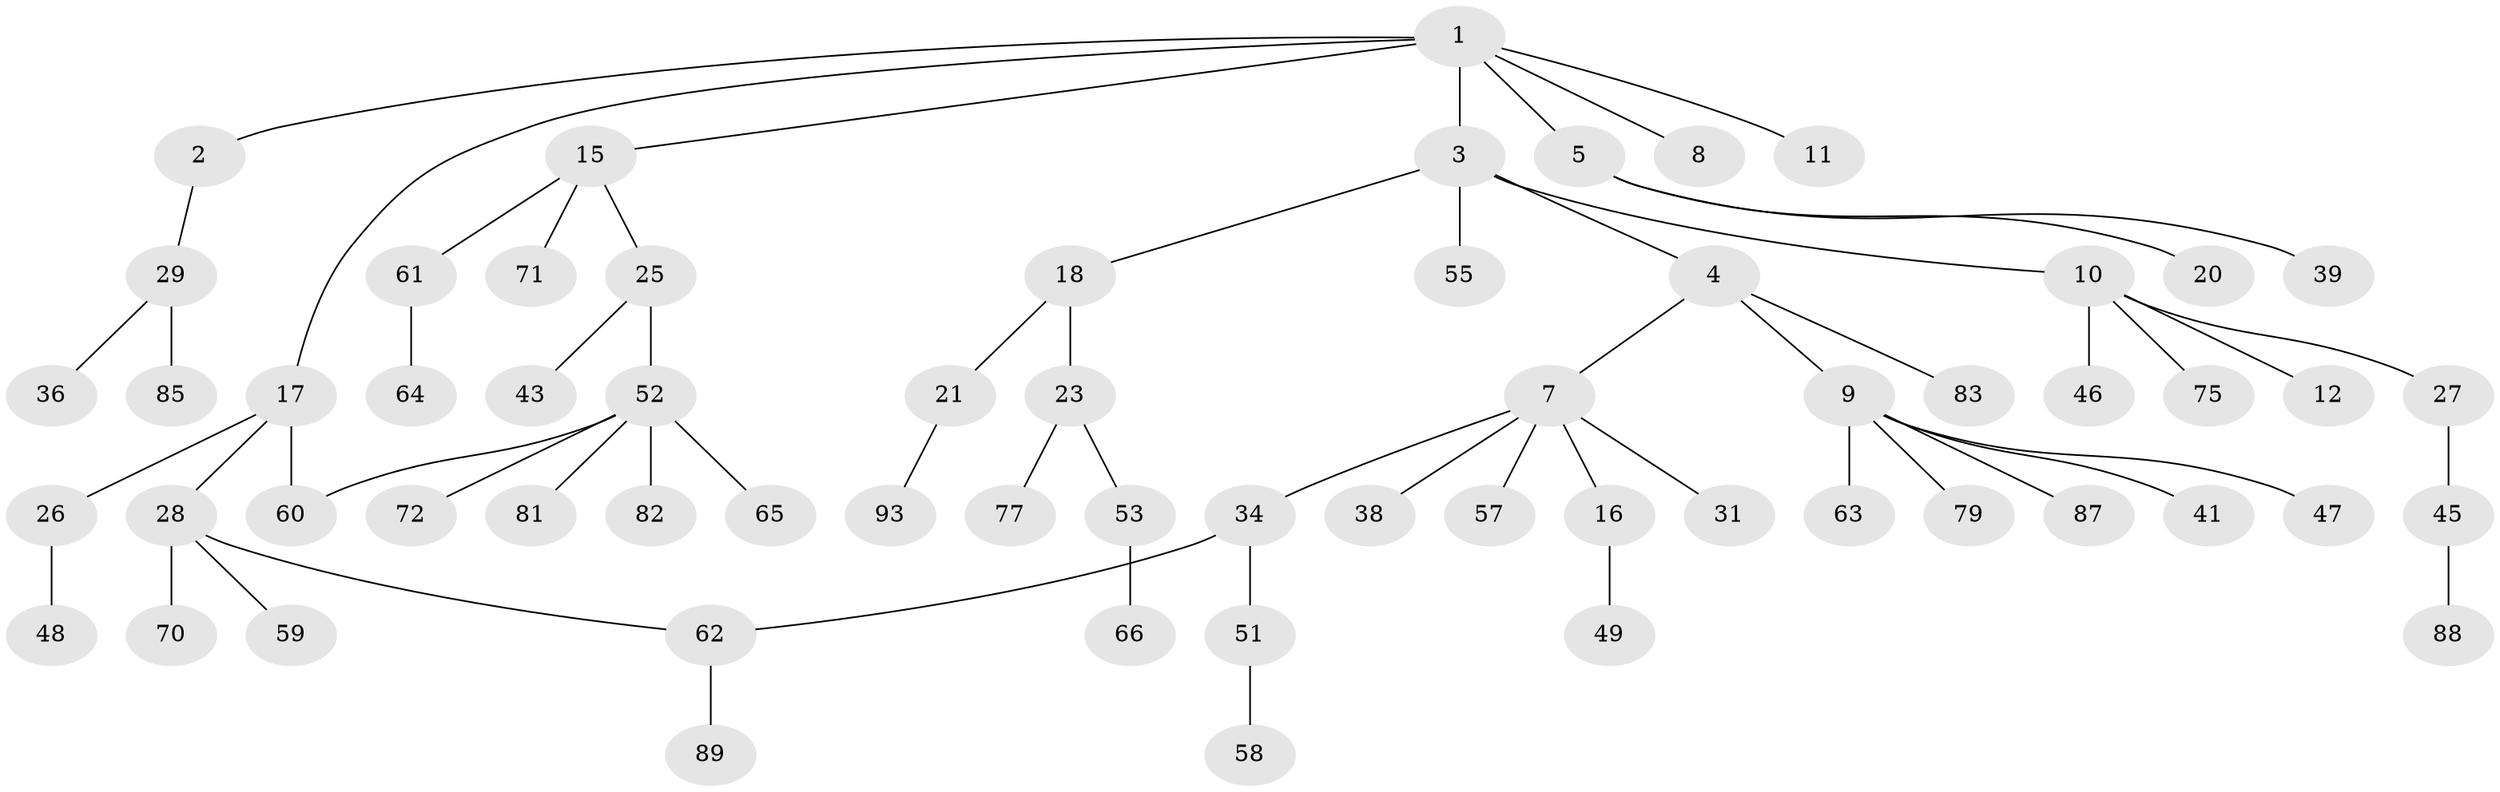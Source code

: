 // Generated by graph-tools (version 1.1) at 2025/51/02/27/25 19:51:39]
// undirected, 63 vertices, 64 edges
graph export_dot {
graph [start="1"]
  node [color=gray90,style=filled];
  1 [super="+6"];
  2 [super="+22"];
  3 [super="+24"];
  4;
  5 [super="+14"];
  7 [super="+13"];
  8 [super="+19"];
  9 [super="+35"];
  10 [super="+67"];
  11;
  12 [super="+73"];
  15 [super="+56"];
  16 [super="+33"];
  17 [super="+68"];
  18 [super="+44"];
  20 [super="+37"];
  21 [super="+84"];
  23;
  25 [super="+76"];
  26 [super="+32"];
  27;
  28 [super="+30"];
  29 [super="+40"];
  31;
  34 [super="+91"];
  36;
  38 [super="+42"];
  39;
  41;
  43;
  45 [super="+78"];
  46;
  47 [super="+50"];
  48;
  49;
  51 [super="+94"];
  52 [super="+54"];
  53;
  55;
  57;
  58;
  59 [super="+69"];
  60;
  61;
  62 [super="+90"];
  63;
  64 [super="+80"];
  65 [super="+74"];
  66;
  70;
  71 [super="+86"];
  72 [super="+92"];
  75;
  77;
  79;
  81;
  82;
  83;
  85;
  87;
  88;
  89;
  93;
  1 -- 2;
  1 -- 3;
  1 -- 5;
  1 -- 15;
  1 -- 17;
  1 -- 8;
  1 -- 11;
  2 -- 29;
  3 -- 4;
  3 -- 10;
  3 -- 18;
  3 -- 55;
  4 -- 7;
  4 -- 9;
  4 -- 83;
  5 -- 20;
  5 -- 39;
  7 -- 31;
  7 -- 57;
  7 -- 16;
  7 -- 34;
  7 -- 38;
  9 -- 41;
  9 -- 79;
  9 -- 87;
  9 -- 47;
  9 -- 63;
  10 -- 12;
  10 -- 27;
  10 -- 46;
  10 -- 75;
  15 -- 25;
  15 -- 61;
  15 -- 71;
  16 -- 49;
  17 -- 26;
  17 -- 28;
  17 -- 60;
  18 -- 21;
  18 -- 23;
  21 -- 93;
  23 -- 53;
  23 -- 77;
  25 -- 43;
  25 -- 52;
  26 -- 48;
  27 -- 45;
  28 -- 59;
  28 -- 70;
  28 -- 62;
  29 -- 36;
  29 -- 85;
  34 -- 51;
  34 -- 62;
  45 -- 88;
  51 -- 58;
  52 -- 72;
  52 -- 81;
  52 -- 65;
  52 -- 82;
  52 -- 60;
  53 -- 66;
  61 -- 64;
  62 -- 89;
}
